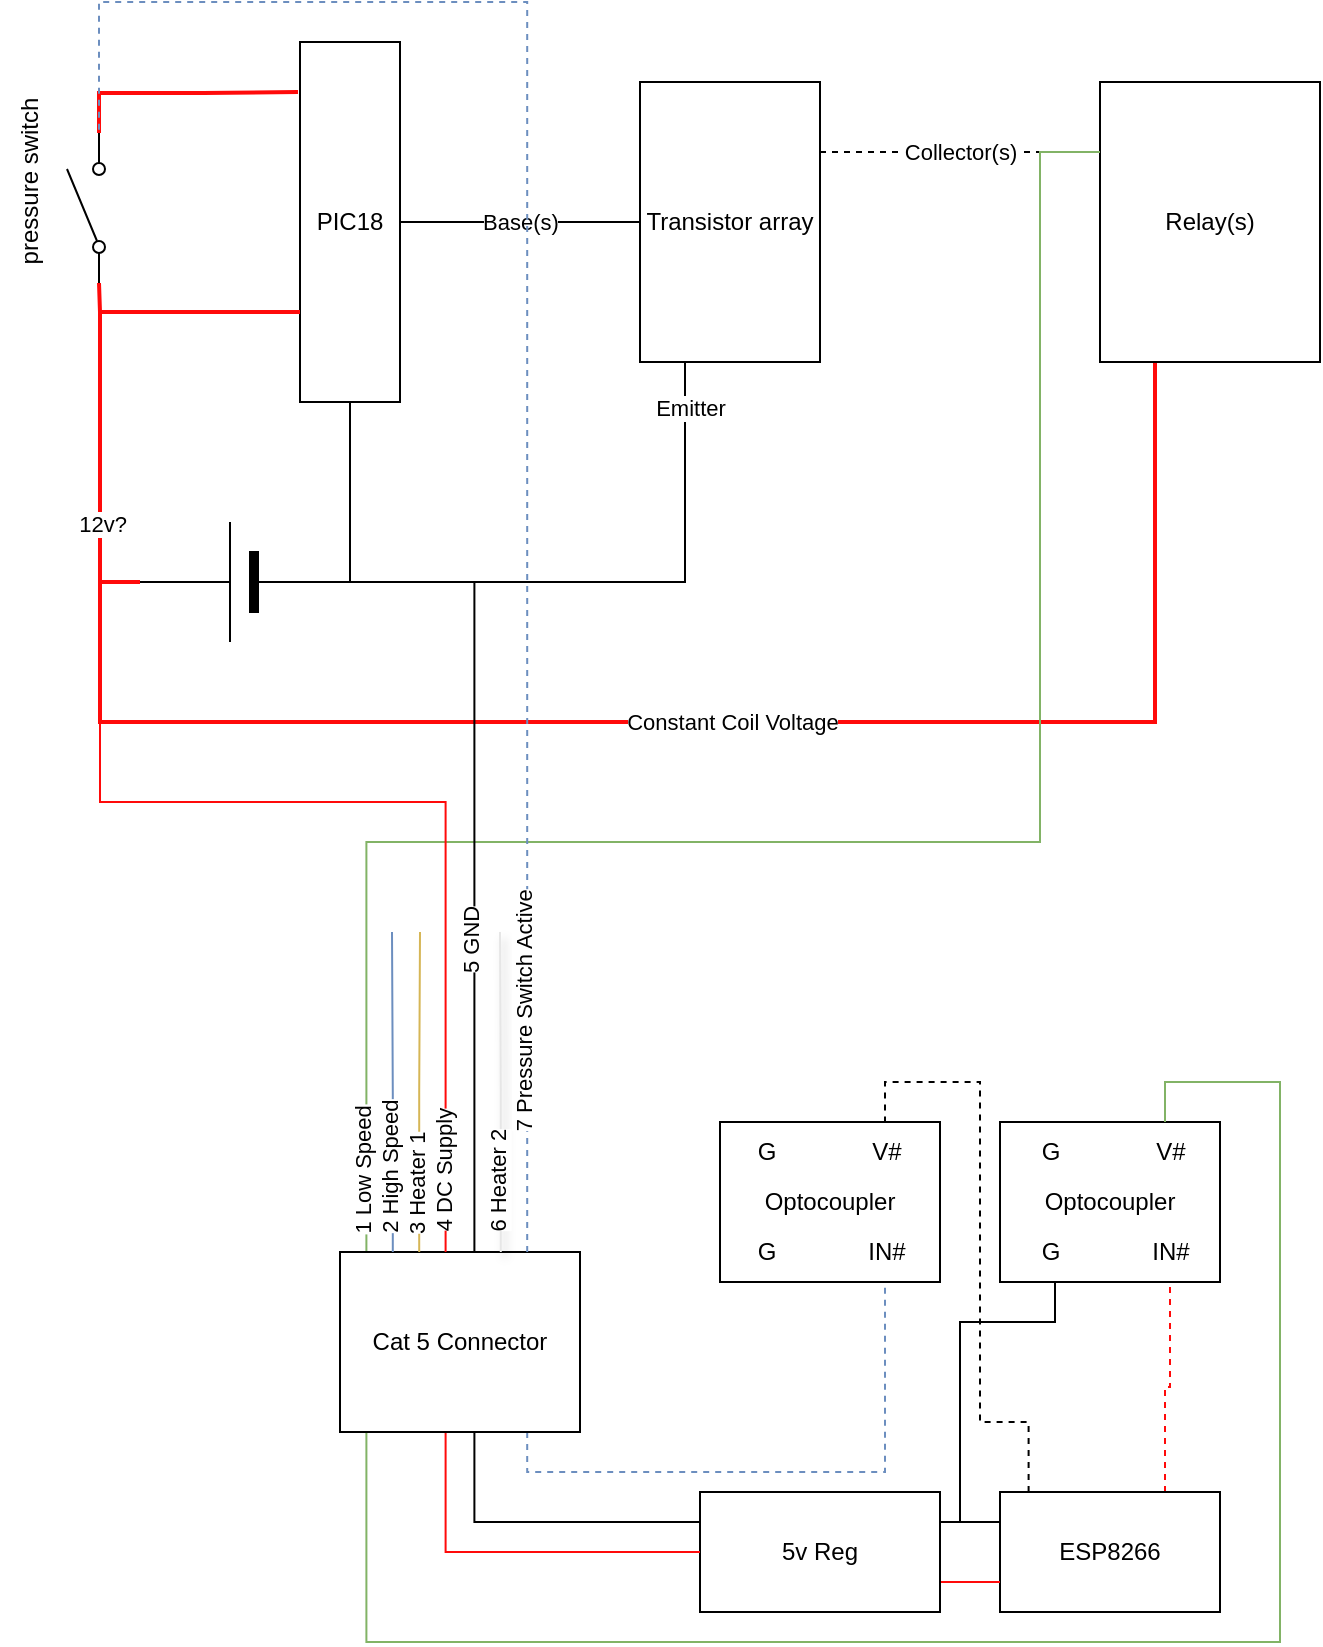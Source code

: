 <mxfile version="20.3.0"><diagram id="HO80RgkjWa2qzDOnT4yv" name="Page-1"><mxGraphModel dx="1223" dy="1009" grid="1" gridSize="10" guides="1" tooltips="1" connect="1" arrows="1" fold="1" page="1" pageScale="1" pageWidth="1390" pageHeight="980" math="0" shadow="0"><root><mxCell id="0"/><mxCell id="1" parent="0"/><mxCell id="HXq7j-YS7tvYpMyhoHRz-6" value="Base(s)" style="edgeStyle=orthogonalEdgeStyle;rounded=0;orthogonalLoop=1;jettySize=auto;html=1;exitX=1;exitY=0.5;exitDx=0;exitDy=0;entryX=0;entryY=0.5;entryDx=0;entryDy=0;endArrow=none;endFill=0;" edge="1" parent="1" source="5wMK9O2vsvdra9HuAGVY-1" target="HXq7j-YS7tvYpMyhoHRz-1"><mxGeometry relative="1" as="geometry"/></mxCell><mxCell id="5wMK9O2vsvdra9HuAGVY-1" value="PIC18" style="rounded=0;whiteSpace=wrap;html=1;" parent="1" vertex="1"><mxGeometry x="210" y="150" width="50" height="180" as="geometry"/></mxCell><mxCell id="5wMK9O2vsvdra9HuAGVY-6" style="edgeStyle=orthogonalEdgeStyle;rounded=0;orthogonalLoop=1;jettySize=auto;html=1;exitX=1;exitY=0.8;exitDx=0;exitDy=0;entryX=-0.02;entryY=0.139;entryDx=0;entryDy=0;endArrow=none;endFill=0;fillColor=#f8cecc;strokeColor=#FF0A0A;strokeWidth=2;entryPerimeter=0;" parent="1" source="5wMK9O2vsvdra9HuAGVY-2" target="5wMK9O2vsvdra9HuAGVY-1" edge="1"><mxGeometry relative="1" as="geometry"/></mxCell><mxCell id="5wMK9O2vsvdra9HuAGVY-2" value="" style="shape=mxgraph.electrical.electro-mechanical.singleSwitch;aspect=fixed;elSwitchState=off;rotation=-90;" parent="1" vertex="1"><mxGeometry x="66" y="223" width="75" height="20" as="geometry"/></mxCell><mxCell id="5wMK9O2vsvdra9HuAGVY-3" value="" style="endArrow=none;html=1;rounded=0;entryX=0;entryY=0.8;entryDx=0;entryDy=0;exitX=0;exitY=0.75;exitDx=0;exitDy=0;fillColor=#f8cecc;strokeColor=#FF0A0A;strokeWidth=2;" parent="1" source="5wMK9O2vsvdra9HuAGVY-1" target="5wMK9O2vsvdra9HuAGVY-2" edge="1"><mxGeometry width="50" height="50" relative="1" as="geometry"><mxPoint x="90" y="290" as="sourcePoint"/><mxPoint x="140" y="240" as="targetPoint"/><Array as="points"><mxPoint x="110" y="285"/></Array></mxGeometry></mxCell><mxCell id="5wMK9O2vsvdra9HuAGVY-5" style="edgeStyle=orthogonalEdgeStyle;rounded=0;orthogonalLoop=1;jettySize=auto;html=1;exitX=1;exitY=0.5;exitDx=0;exitDy=0;exitPerimeter=0;entryX=0;entryY=0.75;entryDx=0;entryDy=0;endArrow=none;endFill=0;fillColor=#f8cecc;strokeColor=#FF0A0A;strokeWidth=2;" parent="1" source="5wMK9O2vsvdra9HuAGVY-4" target="5wMK9O2vsvdra9HuAGVY-1" edge="1"><mxGeometry relative="1" as="geometry"/></mxCell><mxCell id="5wMK9O2vsvdra9HuAGVY-8" value="12v?" style="edgeLabel;html=1;align=center;verticalAlign=middle;resizable=0;points=[];" parent="5wMK9O2vsvdra9HuAGVY-5" vertex="1" connectable="0"><mxGeometry x="-0.616" y="-1" relative="1" as="geometry"><mxPoint as="offset"/></mxGeometry></mxCell><mxCell id="5wMK9O2vsvdra9HuAGVY-7" style="edgeStyle=orthogonalEdgeStyle;rounded=0;orthogonalLoop=1;jettySize=auto;html=1;exitX=0;exitY=0.5;exitDx=0;exitDy=0;exitPerimeter=0;entryX=0.5;entryY=1;entryDx=0;entryDy=0;endArrow=none;endFill=0;" parent="1" source="5wMK9O2vsvdra9HuAGVY-4" target="5wMK9O2vsvdra9HuAGVY-1" edge="1"><mxGeometry relative="1" as="geometry"><Array as="points"><mxPoint x="235" y="420"/></Array></mxGeometry></mxCell><mxCell id="5wMK9O2vsvdra9HuAGVY-4" value="" style="verticalLabelPosition=bottom;shadow=0;dashed=0;align=center;fillColor=strokeColor;html=1;verticalAlign=top;strokeWidth=1;shape=mxgraph.electrical.miscellaneous.monocell_battery;rotation=-180;" parent="1" vertex="1"><mxGeometry x="130" y="390" width="100" height="60" as="geometry"/></mxCell><mxCell id="5wMK9O2vsvdra9HuAGVY-9" value="pressure switch" style="text;html=1;align=center;verticalAlign=middle;resizable=0;points=[];autosize=1;strokeColor=none;fillColor=none;rotation=-90;" parent="1" vertex="1"><mxGeometry x="20" y="205" width="110" height="30" as="geometry"/></mxCell><mxCell id="HXq7j-YS7tvYpMyhoHRz-2" style="edgeStyle=orthogonalEdgeStyle;rounded=0;orthogonalLoop=1;jettySize=auto;html=1;exitX=0.25;exitY=1;exitDx=0;exitDy=0;endArrow=none;endFill=0;" edge="1" parent="1" source="HXq7j-YS7tvYpMyhoHRz-1" target="5wMK9O2vsvdra9HuAGVY-4"><mxGeometry relative="1" as="geometry"><mxPoint x="380" y="210" as="sourcePoint"/><mxPoint x="230" y="425" as="targetPoint"/><Array as="points"><mxPoint x="403" y="420"/></Array></mxGeometry></mxCell><mxCell id="HXq7j-YS7tvYpMyhoHRz-3" value="Emitter" style="edgeLabel;html=1;align=center;verticalAlign=middle;resizable=0;points=[];" vertex="1" connectable="0" parent="HXq7j-YS7tvYpMyhoHRz-2"><mxGeometry x="-0.836" y="2" relative="1" as="geometry"><mxPoint as="offset"/></mxGeometry></mxCell><mxCell id="HXq7j-YS7tvYpMyhoHRz-9" value="Collector(s)" style="edgeStyle=orthogonalEdgeStyle;rounded=0;orthogonalLoop=1;jettySize=auto;html=1;exitX=1;exitY=0.25;exitDx=0;exitDy=0;entryX=0;entryY=0.25;entryDx=0;entryDy=0;endArrow=none;endFill=0;dashed=1;" edge="1" parent="1" source="HXq7j-YS7tvYpMyhoHRz-1" target="HXq7j-YS7tvYpMyhoHRz-8"><mxGeometry relative="1" as="geometry"/></mxCell><mxCell id="HXq7j-YS7tvYpMyhoHRz-1" value="Transistor array" style="rounded=0;whiteSpace=wrap;html=1;" vertex="1" parent="1"><mxGeometry x="380" y="170" width="90" height="140" as="geometry"/></mxCell><mxCell id="HXq7j-YS7tvYpMyhoHRz-14" style="edgeStyle=orthogonalEdgeStyle;rounded=0;orthogonalLoop=1;jettySize=auto;html=1;exitX=0.25;exitY=1;exitDx=0;exitDy=0;endArrow=none;endFill=0;strokeColor=#FF0A0A;strokeWidth=2;" edge="1" parent="1" source="HXq7j-YS7tvYpMyhoHRz-8"><mxGeometry relative="1" as="geometry"><mxPoint x="110" y="420" as="targetPoint"/><Array as="points"><mxPoint x="638" y="490"/><mxPoint x="110" y="490"/></Array></mxGeometry></mxCell><mxCell id="HXq7j-YS7tvYpMyhoHRz-16" value="Constant Coil Voltage" style="edgeLabel;html=1;align=center;verticalAlign=middle;resizable=0;points=[];" vertex="1" connectable="0" parent="HXq7j-YS7tvYpMyhoHRz-14"><mxGeometry x="-0.309" y="1" relative="1" as="geometry"><mxPoint x="-123" y="-1" as="offset"/></mxGeometry></mxCell><mxCell id="HXq7j-YS7tvYpMyhoHRz-8" value="Relay(s)" style="rounded=0;whiteSpace=wrap;html=1;" vertex="1" parent="1"><mxGeometry x="610" y="170" width="110" height="140" as="geometry"/></mxCell><mxCell id="HXq7j-YS7tvYpMyhoHRz-20" value="Optocoupler" style="rounded=0;whiteSpace=wrap;html=1;" vertex="1" parent="1"><mxGeometry x="560" y="690" width="110" height="80" as="geometry"/></mxCell><mxCell id="HXq7j-YS7tvYpMyhoHRz-23" value="G" style="text;html=1;align=center;verticalAlign=middle;resizable=0;points=[];autosize=1;strokeColor=none;fillColor=none;" vertex="1" parent="1"><mxGeometry x="570" y="690" width="30" height="30" as="geometry"/></mxCell><mxCell id="HXq7j-YS7tvYpMyhoHRz-24" value="V#" style="text;html=1;align=center;verticalAlign=middle;resizable=0;points=[];autosize=1;strokeColor=none;fillColor=none;" vertex="1" parent="1"><mxGeometry x="625" y="690" width="40" height="30" as="geometry"/></mxCell><mxCell id="HXq7j-YS7tvYpMyhoHRz-25" value="G" style="text;html=1;align=center;verticalAlign=middle;resizable=0;points=[];autosize=1;strokeColor=none;fillColor=none;" vertex="1" parent="1"><mxGeometry x="570" y="740" width="30" height="30" as="geometry"/></mxCell><mxCell id="HXq7j-YS7tvYpMyhoHRz-26" value="IN#" style="text;html=1;align=center;verticalAlign=middle;resizable=0;points=[];autosize=1;strokeColor=none;fillColor=none;" vertex="1" parent="1"><mxGeometry x="625" y="740" width="40" height="30" as="geometry"/></mxCell><mxCell id="HXq7j-YS7tvYpMyhoHRz-28" style="edgeStyle=orthogonalEdgeStyle;rounded=0;orthogonalLoop=1;jettySize=auto;html=1;exitX=1;exitY=0.25;exitDx=0;exitDy=0;entryX=0.25;entryY=1;entryDx=0;entryDy=0;strokeColor=#000000;strokeWidth=1;endArrow=none;endFill=0;" edge="1" parent="1" source="HXq7j-YS7tvYpMyhoHRz-30" target="HXq7j-YS7tvYpMyhoHRz-20"><mxGeometry relative="1" as="geometry"><Array as="points"><mxPoint x="540" y="890"/><mxPoint x="540" y="790"/><mxPoint x="588" y="790"/></Array></mxGeometry></mxCell><mxCell id="HXq7j-YS7tvYpMyhoHRz-29" style="edgeStyle=orthogonalEdgeStyle;rounded=0;orthogonalLoop=1;jettySize=auto;html=1;exitX=0.75;exitY=0;exitDx=0;exitDy=0;strokeColor=#FF0A0A;strokeWidth=1;endArrow=none;endFill=0;dashed=1;" edge="1" parent="1" source="HXq7j-YS7tvYpMyhoHRz-27" target="HXq7j-YS7tvYpMyhoHRz-26"><mxGeometry relative="1" as="geometry"/></mxCell><mxCell id="HXq7j-YS7tvYpMyhoHRz-63" style="edgeStyle=orthogonalEdgeStyle;rounded=0;orthogonalLoop=1;jettySize=auto;html=1;exitX=0.13;exitY=0;exitDx=0;exitDy=0;exitPerimeter=0;entryX=0.75;entryY=0;entryDx=0;entryDy=0;shadow=0;dashed=1;strokeColor=#000000;strokeWidth=1;endArrow=none;endFill=0;" edge="1" parent="1" source="HXq7j-YS7tvYpMyhoHRz-27" target="HXq7j-YS7tvYpMyhoHRz-57"><mxGeometry relative="1" as="geometry"><Array as="points"><mxPoint x="574" y="840"/><mxPoint x="550" y="840"/><mxPoint x="550" y="670"/><mxPoint x="503" y="670"/></Array></mxGeometry></mxCell><mxCell id="HXq7j-YS7tvYpMyhoHRz-27" value="ESP8266" style="rounded=0;whiteSpace=wrap;html=1;points=[[0,0,0,0,0],[0,0.25,0,0,0],[0,0.5,0,0,0],[0,0.75,0,0,0],[0,1,0,0,0],[0.13,0,0,0,0],[0.25,0,0,0,0],[0.25,1,0,0,0],[0.5,0,0,0,0],[0.5,1,0,0,0],[0.75,0,0,0,0],[0.75,1,0,0,0],[1,0,0,0,0],[1,0.25,0,0,0],[1,0.5,0,0,0],[1,0.75,0,0,0],[1,1,0,0,0]];" vertex="1" parent="1"><mxGeometry x="560" y="875" width="110" height="60" as="geometry"/></mxCell><mxCell id="HXq7j-YS7tvYpMyhoHRz-53" style="edgeStyle=orthogonalEdgeStyle;rounded=0;orthogonalLoop=1;jettySize=auto;html=1;exitX=1;exitY=0.25;exitDx=0;exitDy=0;entryX=0;entryY=0.25;entryDx=0;entryDy=0;shadow=0;strokeColor=#000000;strokeWidth=1;endArrow=none;endFill=0;" edge="1" parent="1" source="HXq7j-YS7tvYpMyhoHRz-30" target="HXq7j-YS7tvYpMyhoHRz-27"><mxGeometry relative="1" as="geometry"/></mxCell><mxCell id="HXq7j-YS7tvYpMyhoHRz-54" style="edgeStyle=orthogonalEdgeStyle;rounded=0;orthogonalLoop=1;jettySize=auto;html=1;exitX=1;exitY=0.75;exitDx=0;exitDy=0;entryX=0;entryY=0.75;entryDx=0;entryDy=0;shadow=0;strokeColor=#FF0A0A;strokeWidth=1;endArrow=none;endFill=0;" edge="1" parent="1" source="HXq7j-YS7tvYpMyhoHRz-30" target="HXq7j-YS7tvYpMyhoHRz-27"><mxGeometry relative="1" as="geometry"/></mxCell><mxCell id="HXq7j-YS7tvYpMyhoHRz-30" value="5v Reg" style="rounded=0;whiteSpace=wrap;html=1;" vertex="1" parent="1"><mxGeometry x="410" y="875" width="120" height="60" as="geometry"/></mxCell><mxCell id="HXq7j-YS7tvYpMyhoHRz-34" style="edgeStyle=orthogonalEdgeStyle;rounded=0;orthogonalLoop=1;jettySize=auto;html=1;exitX=0.11;exitY=0;exitDx=0;exitDy=0;exitPerimeter=0;strokeColor=#82b366;strokeWidth=1;endArrow=none;endFill=0;fillColor=#d5e8d4;entryX=0;entryY=0.25;entryDx=0;entryDy=0;" edge="1" parent="1" source="HXq7j-YS7tvYpMyhoHRz-31" target="HXq7j-YS7tvYpMyhoHRz-8"><mxGeometry relative="1" as="geometry"><mxPoint x="243" y="595" as="targetPoint"/><Array as="points"><mxPoint x="243" y="550"/><mxPoint x="580" y="550"/><mxPoint x="580" y="205"/></Array></mxGeometry></mxCell><mxCell id="HXq7j-YS7tvYpMyhoHRz-35" value="1 Low Speed" style="edgeLabel;html=1;align=center;verticalAlign=middle;resizable=0;points=[];rotation=-90;" vertex="1" connectable="0" parent="HXq7j-YS7tvYpMyhoHRz-34"><mxGeometry x="0.075" y="2" relative="1" as="geometry"><mxPoint x="-290" y="166" as="offset"/></mxGeometry></mxCell><mxCell id="HXq7j-YS7tvYpMyhoHRz-51" style="edgeStyle=orthogonalEdgeStyle;rounded=0;orthogonalLoop=1;jettySize=auto;html=1;exitX=0.56;exitY=1;exitDx=0;exitDy=0;exitPerimeter=0;entryX=0;entryY=0.25;entryDx=0;entryDy=0;shadow=0;strokeColor=#000000;strokeWidth=1;endArrow=none;endFill=0;" edge="1" parent="1" source="HXq7j-YS7tvYpMyhoHRz-31" target="HXq7j-YS7tvYpMyhoHRz-30"><mxGeometry relative="1" as="geometry"/></mxCell><mxCell id="HXq7j-YS7tvYpMyhoHRz-52" style="edgeStyle=orthogonalEdgeStyle;rounded=0;orthogonalLoop=1;jettySize=auto;html=1;exitX=0.44;exitY=1;exitDx=0;exitDy=0;exitPerimeter=0;entryX=0;entryY=0.5;entryDx=0;entryDy=0;shadow=0;strokeColor=#FF0A0A;strokeWidth=1;endArrow=none;endFill=0;" edge="1" parent="1" source="HXq7j-YS7tvYpMyhoHRz-31" target="HXq7j-YS7tvYpMyhoHRz-30"><mxGeometry relative="1" as="geometry"/></mxCell><mxCell id="HXq7j-YS7tvYpMyhoHRz-56" style="edgeStyle=orthogonalEdgeStyle;rounded=0;orthogonalLoop=1;jettySize=auto;html=1;exitX=0.11;exitY=1;exitDx=0;exitDy=0;exitPerimeter=0;entryX=0.75;entryY=0;entryDx=0;entryDy=0;shadow=0;strokeColor=#82b366;strokeWidth=1;endArrow=none;endFill=0;fillColor=#d5e8d4;" edge="1" parent="1" source="HXq7j-YS7tvYpMyhoHRz-31" target="HXq7j-YS7tvYpMyhoHRz-20"><mxGeometry relative="1" as="geometry"><Array as="points"><mxPoint x="243" y="950"/><mxPoint x="700" y="950"/><mxPoint x="700" y="670"/><mxPoint x="643" y="670"/></Array></mxGeometry></mxCell><mxCell id="HXq7j-YS7tvYpMyhoHRz-58" style="edgeStyle=orthogonalEdgeStyle;rounded=0;orthogonalLoop=1;jettySize=auto;html=1;exitX=0.78;exitY=1;exitDx=0;exitDy=0;exitPerimeter=0;entryX=0.75;entryY=1;entryDx=0;entryDy=0;shadow=0;strokeColor=#6c8ebf;strokeWidth=1;endArrow=none;endFill=0;fillColor=#dae8fc;dashed=1;" edge="1" parent="1" source="HXq7j-YS7tvYpMyhoHRz-31" target="HXq7j-YS7tvYpMyhoHRz-57"><mxGeometry relative="1" as="geometry"/></mxCell><mxCell id="HXq7j-YS7tvYpMyhoHRz-31" value="Cat 5 Connector" style="rounded=0;whiteSpace=wrap;html=1;points=[[0.11,0,0,0,0],[0.11,1,0,0,0],[0.22,0,0,0,0],[0.22,1,0,0,0],[0.33,0,0,0,0],[0.33,1,0,0,0],[0.44,0,0,0,0],[0.44,1,0,0,0],[0.56,0,0,0,0],[0.56,1,0,0,0],[0.67,0,0,0,0],[0.67,1,0,0,0],[0.78,0,0,0,0],[0.78,1,0,0,0],[0.89,0,0,0,0],[0.89,1,0,0,0]];" vertex="1" parent="1"><mxGeometry x="230" y="755" width="120" height="90" as="geometry"/></mxCell><mxCell id="HXq7j-YS7tvYpMyhoHRz-36" style="edgeStyle=orthogonalEdgeStyle;rounded=0;orthogonalLoop=1;jettySize=auto;html=1;exitX=0.22;exitY=0;exitDx=0;exitDy=0;exitPerimeter=0;strokeColor=#6c8ebf;strokeWidth=1;endArrow=none;endFill=0;fillColor=#dae8fc;" edge="1" parent="1" source="HXq7j-YS7tvYpMyhoHRz-31"><mxGeometry relative="1" as="geometry"><mxPoint x="256" y="595" as="targetPoint"/><mxPoint x="320" y="725" as="sourcePoint"/></mxGeometry></mxCell><mxCell id="HXq7j-YS7tvYpMyhoHRz-37" value="2 High Speed" style="edgeLabel;html=1;align=center;verticalAlign=middle;resizable=0;points=[];rotation=-90;" vertex="1" connectable="0" parent="HXq7j-YS7tvYpMyhoHRz-36"><mxGeometry x="0.075" y="2" relative="1" as="geometry"><mxPoint y="44" as="offset"/></mxGeometry></mxCell><mxCell id="HXq7j-YS7tvYpMyhoHRz-38" style="edgeStyle=orthogonalEdgeStyle;rounded=0;orthogonalLoop=1;jettySize=auto;html=1;exitX=0.33;exitY=0;exitDx=0;exitDy=0;exitPerimeter=0;strokeColor=#d6b656;strokeWidth=1;endArrow=none;endFill=0;fillColor=#fff2cc;" edge="1" parent="1" source="HXq7j-YS7tvYpMyhoHRz-31"><mxGeometry relative="1" as="geometry"><mxPoint x="270" y="595" as="targetPoint"/><mxPoint x="300" y="745" as="sourcePoint"/></mxGeometry></mxCell><mxCell id="HXq7j-YS7tvYpMyhoHRz-39" value="3 Heater 1" style="edgeLabel;html=1;align=center;verticalAlign=middle;resizable=0;points=[];rotation=-90;" vertex="1" connectable="0" parent="HXq7j-YS7tvYpMyhoHRz-38"><mxGeometry x="0.075" y="2" relative="1" as="geometry"><mxPoint y="52" as="offset"/></mxGeometry></mxCell><mxCell id="HXq7j-YS7tvYpMyhoHRz-40" style="edgeStyle=orthogonalEdgeStyle;rounded=0;orthogonalLoop=1;jettySize=auto;html=1;exitX=0.44;exitY=0;exitDx=0;exitDy=0;exitPerimeter=0;strokeColor=#FF0A0A;strokeWidth=1;endArrow=none;endFill=0;fillColor=#f8cecc;entryX=1;entryY=0.5;entryDx=0;entryDy=0;entryPerimeter=0;" edge="1" parent="1" source="HXq7j-YS7tvYpMyhoHRz-31" target="5wMK9O2vsvdra9HuAGVY-4"><mxGeometry relative="1" as="geometry"><mxPoint x="283" y="595" as="targetPoint"/><mxPoint x="320" y="745" as="sourcePoint"/><Array as="points"><mxPoint x="283" y="530"/><mxPoint x="110" y="530"/><mxPoint x="110" y="420"/></Array></mxGeometry></mxCell><mxCell id="HXq7j-YS7tvYpMyhoHRz-41" value="4 DC Supply" style="edgeLabel;html=1;align=center;verticalAlign=middle;resizable=0;points=[];rotation=-90;" vertex="1" connectable="0" parent="HXq7j-YS7tvYpMyhoHRz-40"><mxGeometry x="0.075" y="2" relative="1" as="geometry"><mxPoint x="57" y="183" as="offset"/></mxGeometry></mxCell><mxCell id="HXq7j-YS7tvYpMyhoHRz-42" style="edgeStyle=orthogonalEdgeStyle;rounded=0;orthogonalLoop=1;jettySize=auto;html=1;exitX=0.56;exitY=0;exitDx=0;exitDy=0;exitPerimeter=0;strokeColor=#000000;strokeWidth=1;endArrow=none;endFill=0;fillColor=#d5e8d4;entryX=0;entryY=0.5;entryDx=0;entryDy=0;entryPerimeter=0;" edge="1" parent="1" source="HXq7j-YS7tvYpMyhoHRz-31" target="5wMK9O2vsvdra9HuAGVY-4"><mxGeometry relative="1" as="geometry"><mxPoint x="297" y="595" as="targetPoint"/><mxPoint x="410" y="745" as="sourcePoint"/></mxGeometry></mxCell><mxCell id="HXq7j-YS7tvYpMyhoHRz-43" value="5 GND" style="edgeLabel;html=1;align=center;verticalAlign=middle;resizable=0;points=[];rotation=-90;" vertex="1" connectable="0" parent="HXq7j-YS7tvYpMyhoHRz-42"><mxGeometry x="0.075" y="2" relative="1" as="geometry"><mxPoint y="60" as="offset"/></mxGeometry></mxCell><mxCell id="HXq7j-YS7tvYpMyhoHRz-44" style="edgeStyle=orthogonalEdgeStyle;rounded=0;orthogonalLoop=1;jettySize=auto;html=1;exitX=0.67;exitY=0;exitDx=0;exitDy=0;exitPerimeter=0;strokeWidth=1;endArrow=none;endFill=0;strokeColor=#E6E6E6;shadow=1;" edge="1" parent="1" source="HXq7j-YS7tvYpMyhoHRz-31"><mxGeometry relative="1" as="geometry"><mxPoint x="310" y="595" as="targetPoint"/><mxPoint x="460" y="745" as="sourcePoint"/></mxGeometry></mxCell><mxCell id="HXq7j-YS7tvYpMyhoHRz-45" value="6 Heater 2" style="edgeLabel;html=1;align=center;verticalAlign=middle;resizable=0;points=[];rotation=-90;" vertex="1" connectable="0" parent="HXq7j-YS7tvYpMyhoHRz-44"><mxGeometry x="0.075" y="2" relative="1" as="geometry"><mxPoint y="51" as="offset"/></mxGeometry></mxCell><mxCell id="HXq7j-YS7tvYpMyhoHRz-46" style="edgeStyle=orthogonalEdgeStyle;rounded=0;orthogonalLoop=1;jettySize=auto;html=1;exitX=0.78;exitY=0;exitDx=0;exitDy=0;exitPerimeter=0;strokeColor=#6c8ebf;strokeWidth=1;endArrow=none;endFill=0;fillColor=#dae8fc;entryX=1;entryY=0.8;entryDx=0;entryDy=0;dashed=1;" edge="1" parent="1" source="HXq7j-YS7tvYpMyhoHRz-31" target="5wMK9O2vsvdra9HuAGVY-2"><mxGeometry relative="1" as="geometry"><mxPoint x="324" y="595" as="targetPoint"/><mxPoint x="520" y="745" as="sourcePoint"/><Array as="points"><mxPoint x="324" y="130"/><mxPoint x="110" y="130"/></Array></mxGeometry></mxCell><mxCell id="HXq7j-YS7tvYpMyhoHRz-47" value="7 Pressure Switch Active" style="edgeLabel;html=1;align=center;verticalAlign=middle;resizable=0;points=[];rotation=-90;" vertex="1" connectable="0" parent="HXq7j-YS7tvYpMyhoHRz-46"><mxGeometry x="0.075" y="2" relative="1" as="geometry"><mxPoint y="366" as="offset"/></mxGeometry></mxCell><mxCell id="HXq7j-YS7tvYpMyhoHRz-57" value="Optocoupler" style="rounded=0;whiteSpace=wrap;html=1;" vertex="1" parent="1"><mxGeometry x="420" y="690" width="110" height="80" as="geometry"/></mxCell><mxCell id="HXq7j-YS7tvYpMyhoHRz-59" value="G" style="text;html=1;align=center;verticalAlign=middle;resizable=0;points=[];autosize=1;strokeColor=none;fillColor=none;" vertex="1" parent="1"><mxGeometry x="427.5" y="690" width="30" height="30" as="geometry"/></mxCell><mxCell id="HXq7j-YS7tvYpMyhoHRz-60" value="V#" style="text;html=1;align=center;verticalAlign=middle;resizable=0;points=[];autosize=1;strokeColor=none;fillColor=none;" vertex="1" parent="1"><mxGeometry x="482.5" y="690" width="40" height="30" as="geometry"/></mxCell><mxCell id="HXq7j-YS7tvYpMyhoHRz-61" value="G" style="text;html=1;align=center;verticalAlign=middle;resizable=0;points=[];autosize=1;strokeColor=none;fillColor=none;" vertex="1" parent="1"><mxGeometry x="427.5" y="740" width="30" height="30" as="geometry"/></mxCell><mxCell id="HXq7j-YS7tvYpMyhoHRz-62" value="IN#" style="text;html=1;align=center;verticalAlign=middle;resizable=0;points=[];autosize=1;strokeColor=none;fillColor=none;" vertex="1" parent="1"><mxGeometry x="482.5" y="740" width="40" height="30" as="geometry"/></mxCell></root></mxGraphModel></diagram></mxfile>